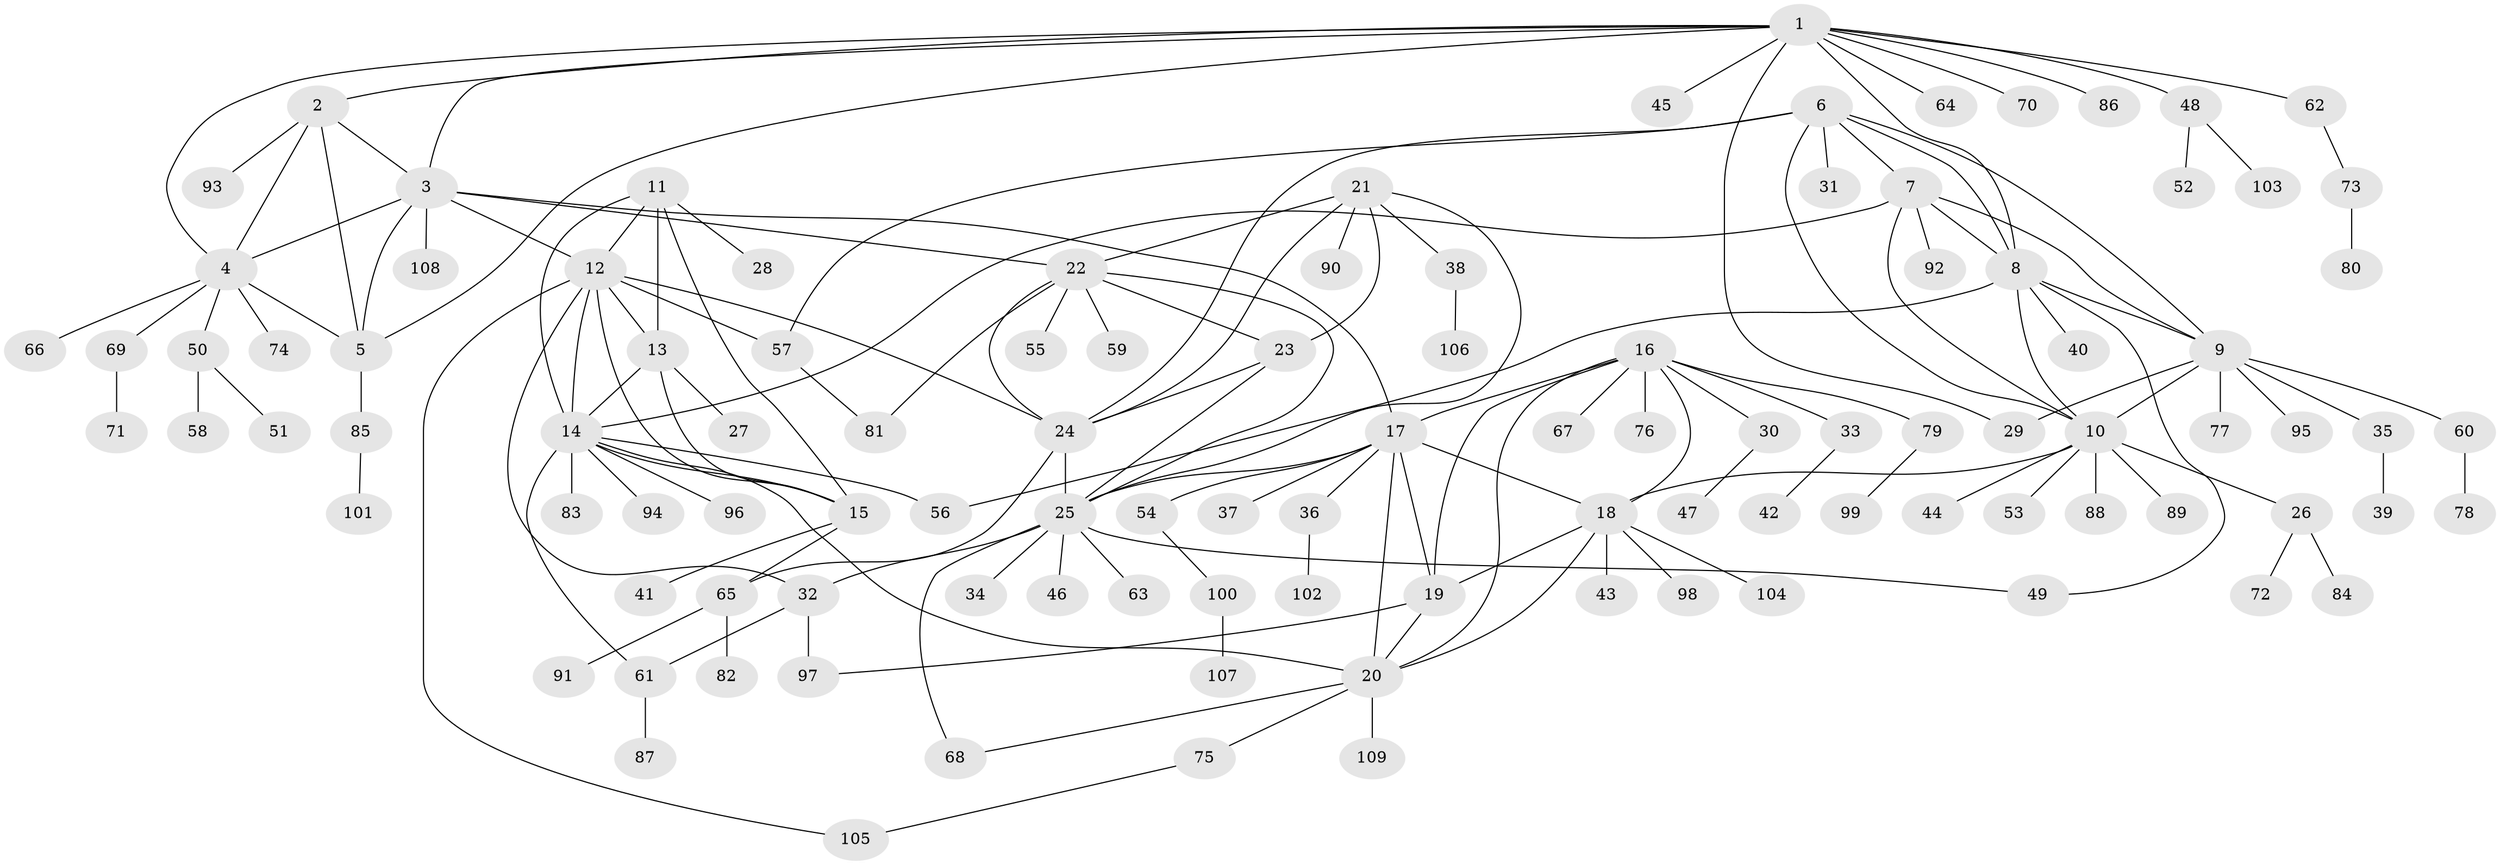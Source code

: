 // coarse degree distribution, {7: 0.07792207792207792, 6: 0.025974025974025976, 5: 0.05194805194805195, 1: 0.4805194805194805, 10: 0.012987012987012988, 4: 0.03896103896103896, 8: 0.03896103896103896, 11: 0.012987012987012988, 2: 0.15584415584415584, 3: 0.06493506493506493, 9: 0.03896103896103896}
// Generated by graph-tools (version 1.1) at 2025/37/03/04/25 23:37:45]
// undirected, 109 vertices, 155 edges
graph export_dot {
  node [color=gray90,style=filled];
  1;
  2;
  3;
  4;
  5;
  6;
  7;
  8;
  9;
  10;
  11;
  12;
  13;
  14;
  15;
  16;
  17;
  18;
  19;
  20;
  21;
  22;
  23;
  24;
  25;
  26;
  27;
  28;
  29;
  30;
  31;
  32;
  33;
  34;
  35;
  36;
  37;
  38;
  39;
  40;
  41;
  42;
  43;
  44;
  45;
  46;
  47;
  48;
  49;
  50;
  51;
  52;
  53;
  54;
  55;
  56;
  57;
  58;
  59;
  60;
  61;
  62;
  63;
  64;
  65;
  66;
  67;
  68;
  69;
  70;
  71;
  72;
  73;
  74;
  75;
  76;
  77;
  78;
  79;
  80;
  81;
  82;
  83;
  84;
  85;
  86;
  87;
  88;
  89;
  90;
  91;
  92;
  93;
  94;
  95;
  96;
  97;
  98;
  99;
  100;
  101;
  102;
  103;
  104;
  105;
  106;
  107;
  108;
  109;
  1 -- 2;
  1 -- 3;
  1 -- 4;
  1 -- 5;
  1 -- 8;
  1 -- 29;
  1 -- 45;
  1 -- 48;
  1 -- 62;
  1 -- 64;
  1 -- 70;
  1 -- 86;
  2 -- 3;
  2 -- 4;
  2 -- 5;
  2 -- 93;
  3 -- 4;
  3 -- 5;
  3 -- 12;
  3 -- 17;
  3 -- 22;
  3 -- 108;
  4 -- 5;
  4 -- 50;
  4 -- 66;
  4 -- 69;
  4 -- 74;
  5 -- 85;
  6 -- 7;
  6 -- 8;
  6 -- 9;
  6 -- 10;
  6 -- 24;
  6 -- 31;
  6 -- 57;
  7 -- 8;
  7 -- 9;
  7 -- 10;
  7 -- 14;
  7 -- 92;
  8 -- 9;
  8 -- 10;
  8 -- 40;
  8 -- 49;
  8 -- 56;
  9 -- 10;
  9 -- 29;
  9 -- 35;
  9 -- 60;
  9 -- 77;
  9 -- 95;
  10 -- 18;
  10 -- 26;
  10 -- 44;
  10 -- 53;
  10 -- 88;
  10 -- 89;
  11 -- 12;
  11 -- 13;
  11 -- 14;
  11 -- 15;
  11 -- 28;
  12 -- 13;
  12 -- 14;
  12 -- 15;
  12 -- 24;
  12 -- 32;
  12 -- 57;
  12 -- 105;
  13 -- 14;
  13 -- 15;
  13 -- 27;
  14 -- 15;
  14 -- 20;
  14 -- 56;
  14 -- 61;
  14 -- 83;
  14 -- 94;
  14 -- 96;
  15 -- 41;
  15 -- 65;
  16 -- 17;
  16 -- 18;
  16 -- 19;
  16 -- 20;
  16 -- 30;
  16 -- 33;
  16 -- 67;
  16 -- 76;
  16 -- 79;
  17 -- 18;
  17 -- 19;
  17 -- 20;
  17 -- 25;
  17 -- 36;
  17 -- 37;
  17 -- 54;
  18 -- 19;
  18 -- 20;
  18 -- 43;
  18 -- 98;
  18 -- 104;
  19 -- 20;
  19 -- 97;
  20 -- 68;
  20 -- 75;
  20 -- 109;
  21 -- 22;
  21 -- 23;
  21 -- 24;
  21 -- 25;
  21 -- 38;
  21 -- 90;
  22 -- 23;
  22 -- 24;
  22 -- 25;
  22 -- 55;
  22 -- 59;
  22 -- 81;
  23 -- 24;
  23 -- 25;
  24 -- 25;
  24 -- 65;
  25 -- 32;
  25 -- 34;
  25 -- 46;
  25 -- 49;
  25 -- 63;
  25 -- 68;
  26 -- 72;
  26 -- 84;
  30 -- 47;
  32 -- 61;
  32 -- 97;
  33 -- 42;
  35 -- 39;
  36 -- 102;
  38 -- 106;
  48 -- 52;
  48 -- 103;
  50 -- 51;
  50 -- 58;
  54 -- 100;
  57 -- 81;
  60 -- 78;
  61 -- 87;
  62 -- 73;
  65 -- 82;
  65 -- 91;
  69 -- 71;
  73 -- 80;
  75 -- 105;
  79 -- 99;
  85 -- 101;
  100 -- 107;
}
